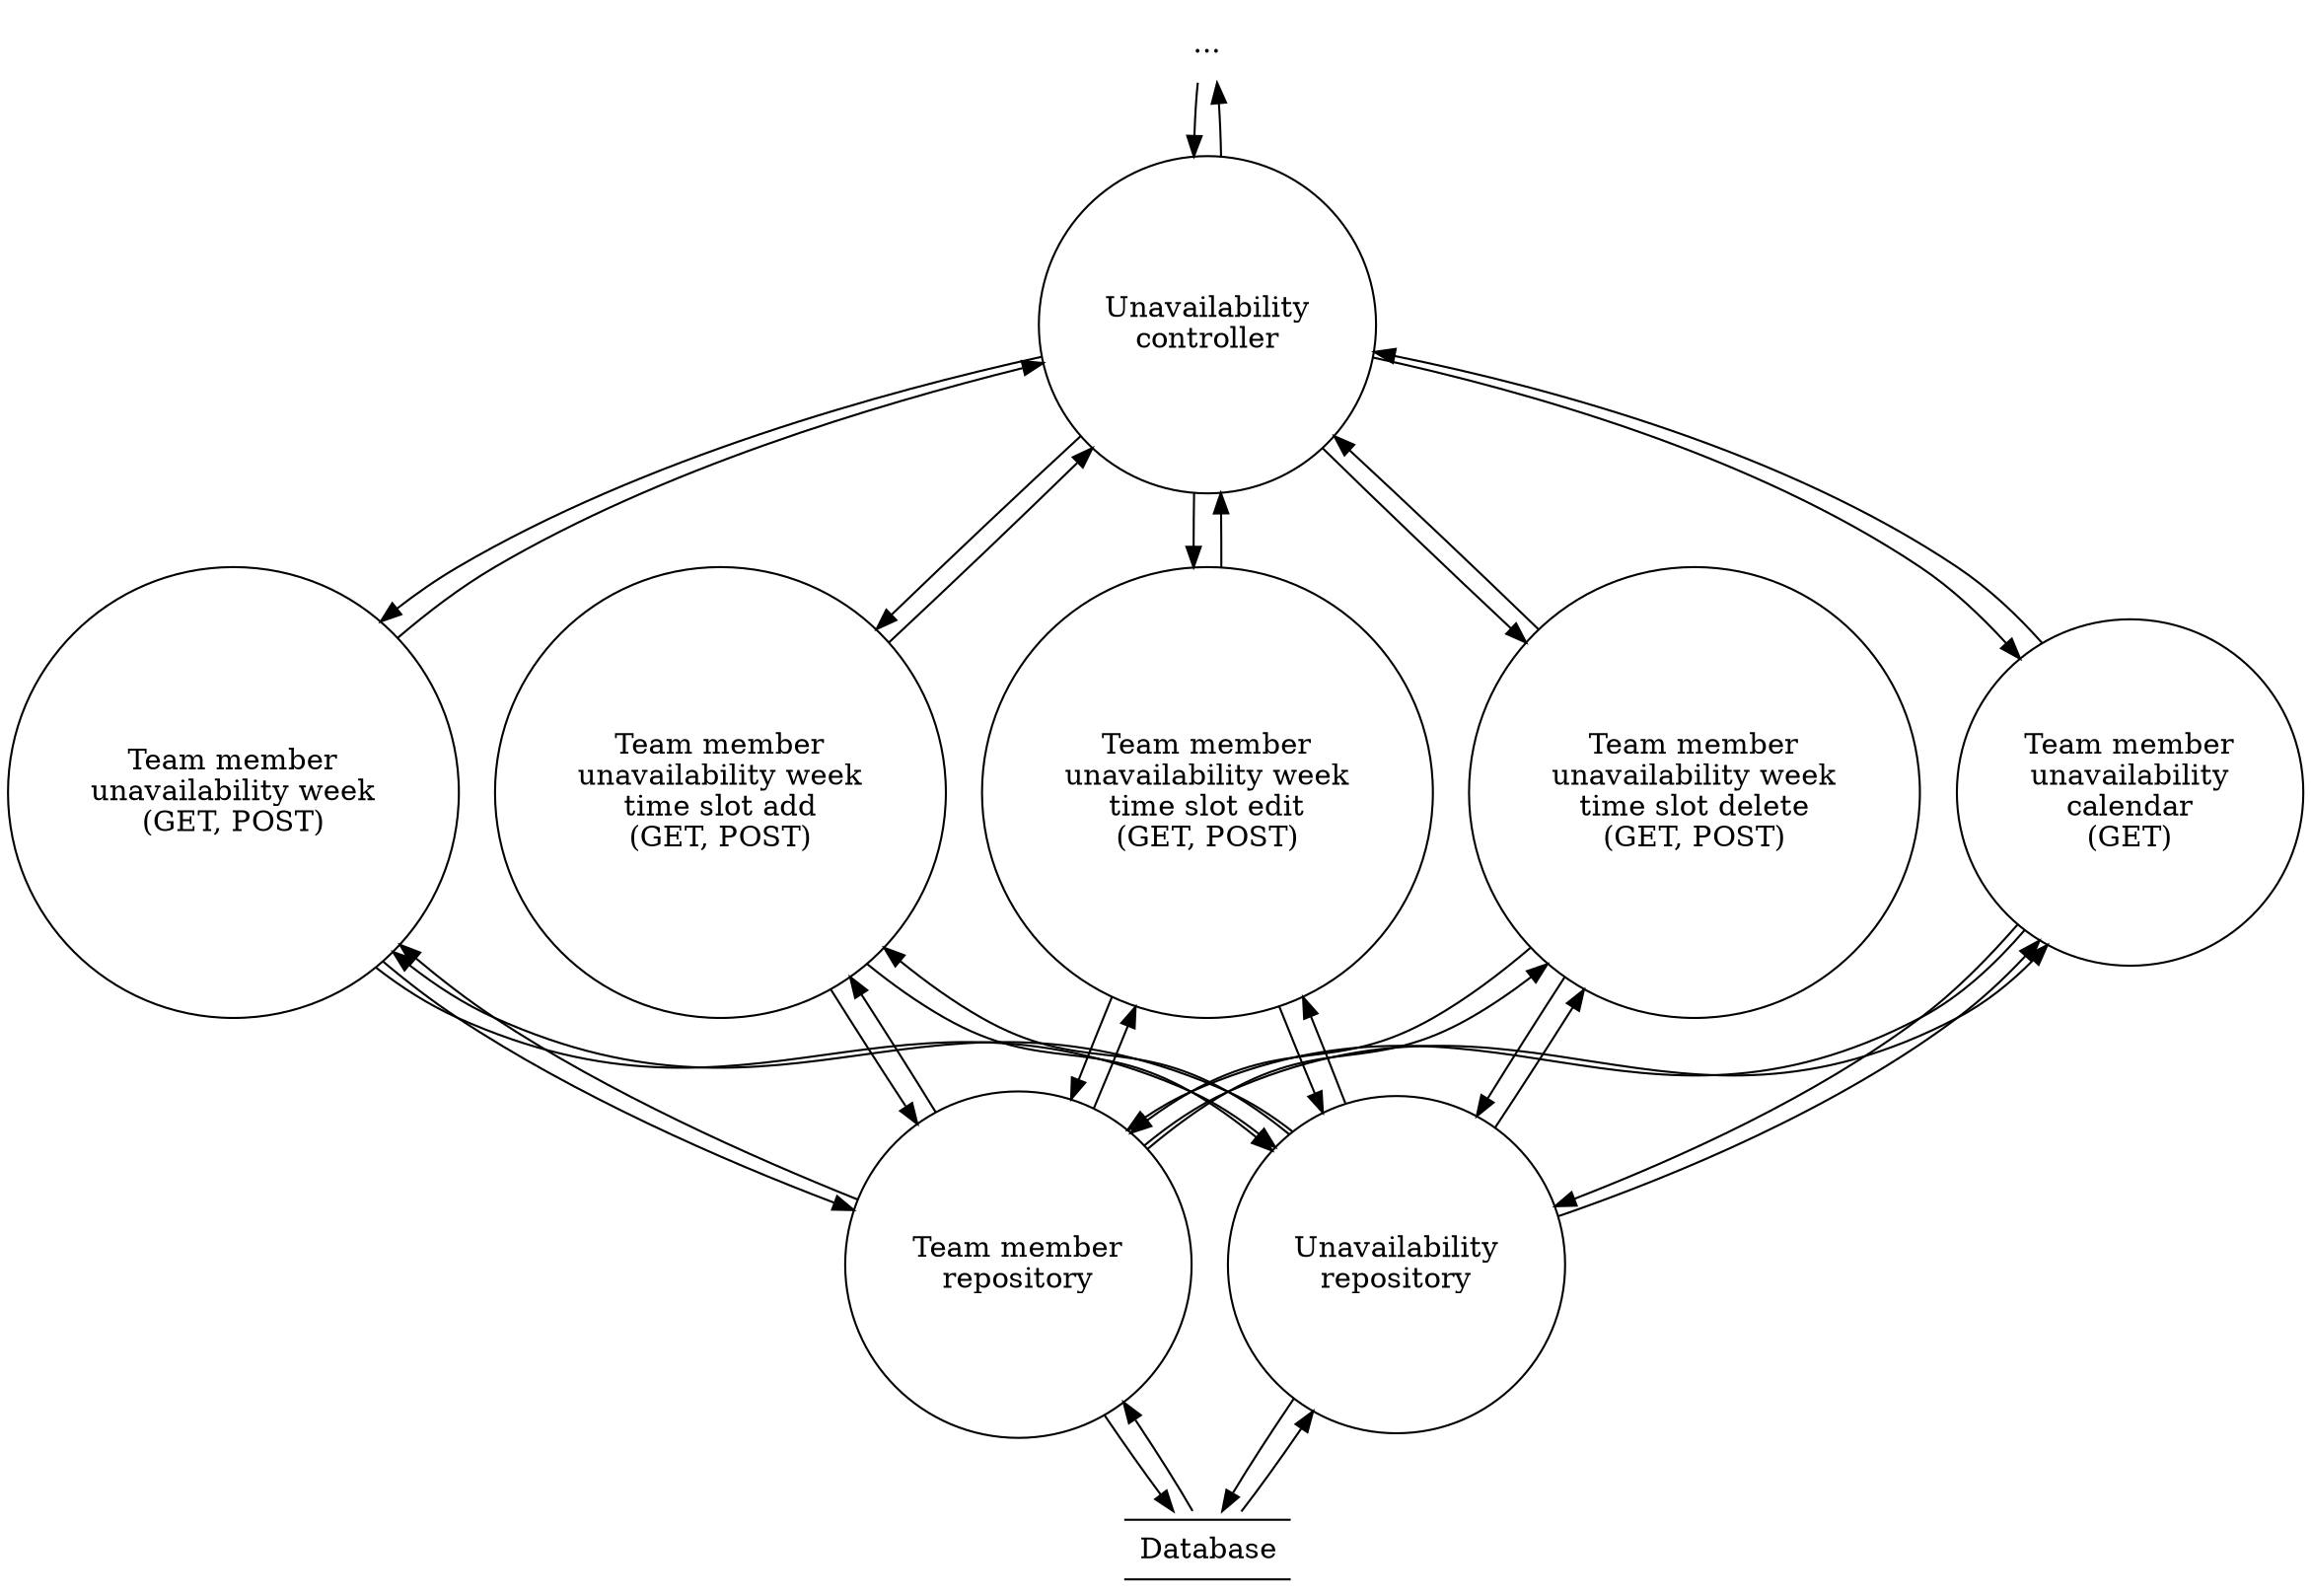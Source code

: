 digraph data_flow_diagram {
    node [ shape = circle ]
    
    "..." [ shape = none ]
    
    "..." -> "Unavailability\ncontroller" -> "..."

    subgraph actions {
        rank = same
        
        "Team member\nunavailability\ncalendar\n(GET)"
        "Team member\nunavailability week\n(GET, POST)"
        "Team member\nunavailability week\ntime slot add\n(GET, POST)"
        "Team member\nunavailability week\ntime slot edit\n(GET, POST)"
        "Team member\nunavailability week\ntime slot delete\n(GET, POST)"
    }
    
    "Unavailability\ncontroller" -> {
        "Team member\nunavailability\ncalendar\n(GET)"
        "Team member\nunavailability week\n(GET, POST)"
        "Team member\nunavailability week\ntime slot add\n(GET, POST)"
        "Team member\nunavailability week\ntime slot edit\n(GET, POST)"
        "Team member\nunavailability week\ntime slot delete\n(GET, POST)"
    } -> "Unavailability\ncontroller"
    
    subgraph repositories {
        rank = same
        
        "Team member\nrepository"
        "Unavailability\nrepository"
    }
    
    {
        "Team member\nrepository"
        "Unavailability\nrepository"
    }
    ->
    {
        "Team member\nunavailability\ncalendar\n(GET)"
        "Team member\nunavailability week\n(GET, POST)"
        "Team member\nunavailability week\ntime slot add\n(GET, POST)"
        "Team member\nunavailability week\ntime slot edit\n(GET, POST)"
        "Team member\nunavailability week\ntime slot delete\n(GET, POST)"
    }
    ->
    {
        "Team member\nrepository"
        "Unavailability\nrepository"
    }
    
    Database [
        label = <
            <TABLE BORDER="1" SIDES="TB" CELLBORDER="0" CELLPADDING="6" CELLSPACING="0">
                <TR><TD>Database</TD></TR>
            </TABLE>
        >,
        shape = none ]
    
    Database -> {
        "Team member\nrepository"
        "Unavailability\nrepository"
    } -> Database
}
